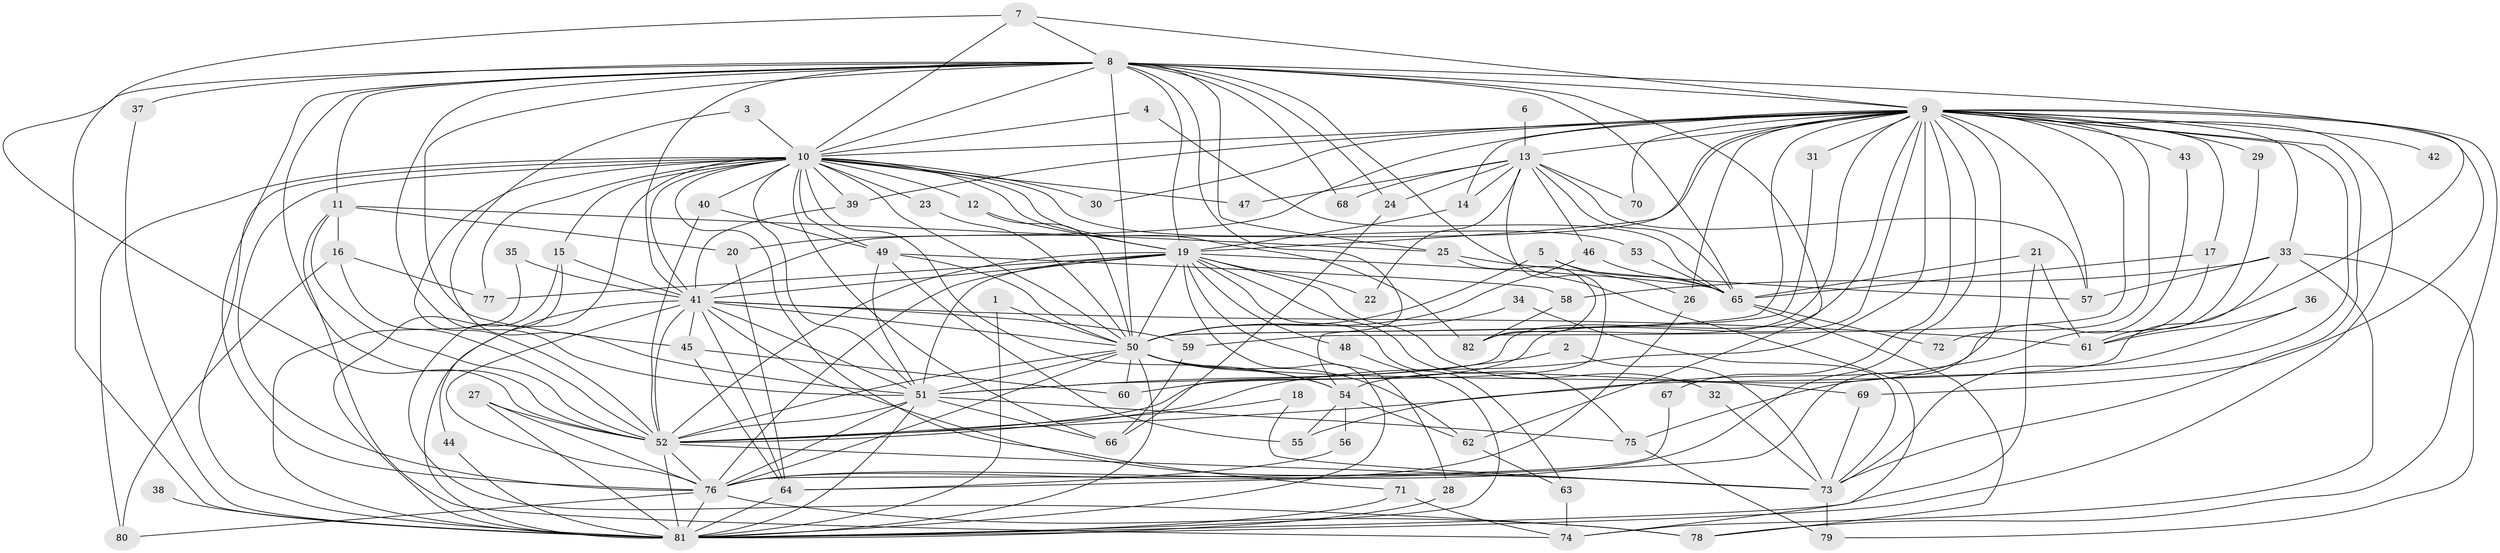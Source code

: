 // original degree distribution, {23: 0.022058823529411766, 16: 0.007352941176470588, 15: 0.007352941176470588, 30: 0.007352941176470588, 39: 0.007352941176470588, 21: 0.007352941176470588, 25: 0.007352941176470588, 20: 0.007352941176470588, 7: 0.029411764705882353, 10: 0.007352941176470588, 2: 0.6029411764705882, 4: 0.08823529411764706, 3: 0.16176470588235295, 14: 0.007352941176470588, 12: 0.007352941176470588, 6: 0.014705882352941176, 5: 0.007352941176470588}
// Generated by graph-tools (version 1.1) at 2025/36/03/04/25 23:36:25]
// undirected, 82 vertices, 223 edges
graph export_dot {
  node [color=gray90,style=filled];
  1;
  2;
  3;
  4;
  5;
  6;
  7;
  8;
  9;
  10;
  11;
  12;
  13;
  14;
  15;
  16;
  17;
  18;
  19;
  20;
  21;
  22;
  23;
  24;
  25;
  26;
  27;
  28;
  29;
  30;
  31;
  32;
  33;
  34;
  35;
  36;
  37;
  38;
  39;
  40;
  41;
  42;
  43;
  44;
  45;
  46;
  47;
  48;
  49;
  50;
  51;
  52;
  53;
  54;
  55;
  56;
  57;
  58;
  59;
  60;
  61;
  62;
  63;
  64;
  65;
  66;
  67;
  68;
  69;
  70;
  71;
  72;
  73;
  74;
  75;
  76;
  77;
  78;
  79;
  80;
  81;
  82;
  1 -- 50 [weight=1.0];
  1 -- 81 [weight=1.0];
  2 -- 51 [weight=1.0];
  2 -- 73 [weight=1.0];
  3 -- 10 [weight=1.0];
  3 -- 51 [weight=1.0];
  4 -- 10 [weight=1.0];
  4 -- 65 [weight=1.0];
  5 -- 26 [weight=1.0];
  5 -- 50 [weight=1.0];
  5 -- 65 [weight=1.0];
  6 -- 13 [weight=1.0];
  7 -- 8 [weight=1.0];
  7 -- 9 [weight=1.0];
  7 -- 10 [weight=1.0];
  7 -- 52 [weight=1.0];
  8 -- 9 [weight=1.0];
  8 -- 10 [weight=1.0];
  8 -- 11 [weight=1.0];
  8 -- 19 [weight=1.0];
  8 -- 24 [weight=1.0];
  8 -- 25 [weight=1.0];
  8 -- 37 [weight=1.0];
  8 -- 41 [weight=1.0];
  8 -- 45 [weight=1.0];
  8 -- 50 [weight=3.0];
  8 -- 51 [weight=1.0];
  8 -- 52 [weight=1.0];
  8 -- 54 [weight=1.0];
  8 -- 61 [weight=1.0];
  8 -- 62 [weight=1.0];
  8 -- 65 [weight=1.0];
  8 -- 68 [weight=1.0];
  8 -- 74 [weight=1.0];
  8 -- 76 [weight=1.0];
  8 -- 81 [weight=1.0];
  9 -- 10 [weight=1.0];
  9 -- 13 [weight=1.0];
  9 -- 14 [weight=1.0];
  9 -- 17 [weight=1.0];
  9 -- 19 [weight=1.0];
  9 -- 20 [weight=1.0];
  9 -- 26 [weight=1.0];
  9 -- 29 [weight=1.0];
  9 -- 30 [weight=1.0];
  9 -- 31 [weight=1.0];
  9 -- 33 [weight=2.0];
  9 -- 39 [weight=1.0];
  9 -- 41 [weight=1.0];
  9 -- 42 [weight=1.0];
  9 -- 43 [weight=1.0];
  9 -- 50 [weight=1.0];
  9 -- 51 [weight=2.0];
  9 -- 52 [weight=2.0];
  9 -- 57 [weight=1.0];
  9 -- 59 [weight=2.0];
  9 -- 60 [weight=1.0];
  9 -- 64 [weight=1.0];
  9 -- 67 [weight=1.0];
  9 -- 69 [weight=1.0];
  9 -- 70 [weight=1.0];
  9 -- 72 [weight=1.0];
  9 -- 73 [weight=1.0];
  9 -- 75 [weight=1.0];
  9 -- 76 [weight=1.0];
  9 -- 78 [weight=1.0];
  9 -- 81 [weight=1.0];
  9 -- 82 [weight=1.0];
  10 -- 12 [weight=1.0];
  10 -- 15 [weight=1.0];
  10 -- 19 [weight=2.0];
  10 -- 23 [weight=1.0];
  10 -- 30 [weight=1.0];
  10 -- 39 [weight=1.0];
  10 -- 40 [weight=1.0];
  10 -- 41 [weight=2.0];
  10 -- 44 [weight=1.0];
  10 -- 47 [weight=1.0];
  10 -- 49 [weight=1.0];
  10 -- 50 [weight=1.0];
  10 -- 51 [weight=1.0];
  10 -- 52 [weight=1.0];
  10 -- 53 [weight=1.0];
  10 -- 54 [weight=1.0];
  10 -- 66 [weight=1.0];
  10 -- 71 [weight=1.0];
  10 -- 76 [weight=1.0];
  10 -- 77 [weight=1.0];
  10 -- 80 [weight=1.0];
  10 -- 81 [weight=1.0];
  10 -- 82 [weight=1.0];
  11 -- 16 [weight=1.0];
  11 -- 20 [weight=1.0];
  11 -- 25 [weight=1.0];
  11 -- 52 [weight=2.0];
  11 -- 74 [weight=1.0];
  12 -- 19 [weight=1.0];
  12 -- 50 [weight=1.0];
  13 -- 14 [weight=1.0];
  13 -- 22 [weight=1.0];
  13 -- 24 [weight=1.0];
  13 -- 46 [weight=1.0];
  13 -- 47 [weight=1.0];
  13 -- 52 [weight=2.0];
  13 -- 57 [weight=1.0];
  13 -- 65 [weight=1.0];
  13 -- 68 [weight=1.0];
  13 -- 70 [weight=1.0];
  14 -- 19 [weight=1.0];
  15 -- 41 [weight=1.0];
  15 -- 78 [weight=1.0];
  15 -- 81 [weight=1.0];
  16 -- 52 [weight=1.0];
  16 -- 77 [weight=1.0];
  16 -- 80 [weight=1.0];
  17 -- 55 [weight=1.0];
  17 -- 65 [weight=1.0];
  18 -- 52 [weight=1.0];
  18 -- 73 [weight=1.0];
  19 -- 22 [weight=1.0];
  19 -- 28 [weight=1.0];
  19 -- 32 [weight=1.0];
  19 -- 41 [weight=1.0];
  19 -- 48 [weight=1.0];
  19 -- 50 [weight=1.0];
  19 -- 51 [weight=1.0];
  19 -- 52 [weight=1.0];
  19 -- 63 [weight=1.0];
  19 -- 65 [weight=2.0];
  19 -- 75 [weight=1.0];
  19 -- 76 [weight=1.0];
  19 -- 77 [weight=1.0];
  19 -- 81 [weight=1.0];
  20 -- 64 [weight=1.0];
  21 -- 61 [weight=1.0];
  21 -- 65 [weight=1.0];
  21 -- 81 [weight=1.0];
  23 -- 50 [weight=1.0];
  24 -- 66 [weight=1.0];
  25 -- 57 [weight=1.0];
  25 -- 82 [weight=1.0];
  26 -- 76 [weight=1.0];
  27 -- 52 [weight=1.0];
  27 -- 76 [weight=1.0];
  27 -- 81 [weight=1.0];
  28 -- 81 [weight=1.0];
  29 -- 61 [weight=1.0];
  31 -- 50 [weight=1.0];
  32 -- 73 [weight=1.0];
  33 -- 52 [weight=1.0];
  33 -- 57 [weight=1.0];
  33 -- 58 [weight=1.0];
  33 -- 74 [weight=1.0];
  33 -- 79 [weight=1.0];
  34 -- 50 [weight=1.0];
  34 -- 73 [weight=1.0];
  35 -- 41 [weight=1.0];
  35 -- 81 [weight=1.0];
  36 -- 61 [weight=1.0];
  36 -- 73 [weight=1.0];
  37 -- 81 [weight=1.0];
  38 -- 81 [weight=1.0];
  39 -- 41 [weight=1.0];
  40 -- 49 [weight=1.0];
  40 -- 52 [weight=1.0];
  41 -- 45 [weight=1.0];
  41 -- 50 [weight=1.0];
  41 -- 51 [weight=1.0];
  41 -- 52 [weight=1.0];
  41 -- 59 [weight=1.0];
  41 -- 61 [weight=3.0];
  41 -- 64 [weight=1.0];
  41 -- 73 [weight=1.0];
  41 -- 76 [weight=1.0];
  41 -- 81 [weight=1.0];
  43 -- 54 [weight=1.0];
  44 -- 81 [weight=1.0];
  45 -- 60 [weight=1.0];
  45 -- 64 [weight=1.0];
  46 -- 50 [weight=1.0];
  46 -- 65 [weight=1.0];
  48 -- 81 [weight=1.0];
  49 -- 50 [weight=1.0];
  49 -- 51 [weight=1.0];
  49 -- 55 [weight=1.0];
  49 -- 58 [weight=1.0];
  50 -- 51 [weight=1.0];
  50 -- 52 [weight=2.0];
  50 -- 54 [weight=1.0];
  50 -- 60 [weight=1.0];
  50 -- 62 [weight=1.0];
  50 -- 69 [weight=1.0];
  50 -- 76 [weight=1.0];
  50 -- 81 [weight=1.0];
  51 -- 52 [weight=1.0];
  51 -- 66 [weight=1.0];
  51 -- 75 [weight=1.0];
  51 -- 76 [weight=2.0];
  51 -- 81 [weight=1.0];
  52 -- 73 [weight=1.0];
  52 -- 76 [weight=1.0];
  52 -- 81 [weight=2.0];
  53 -- 65 [weight=1.0];
  54 -- 55 [weight=1.0];
  54 -- 56 [weight=1.0];
  54 -- 62 [weight=1.0];
  56 -- 64 [weight=1.0];
  58 -- 82 [weight=1.0];
  59 -- 66 [weight=1.0];
  62 -- 63 [weight=1.0];
  63 -- 74 [weight=1.0];
  64 -- 81 [weight=1.0];
  65 -- 72 [weight=1.0];
  65 -- 78 [weight=1.0];
  67 -- 76 [weight=1.0];
  69 -- 73 [weight=1.0];
  71 -- 74 [weight=1.0];
  71 -- 81 [weight=1.0];
  73 -- 79 [weight=1.0];
  75 -- 79 [weight=1.0];
  76 -- 78 [weight=1.0];
  76 -- 80 [weight=1.0];
  76 -- 81 [weight=1.0];
}
